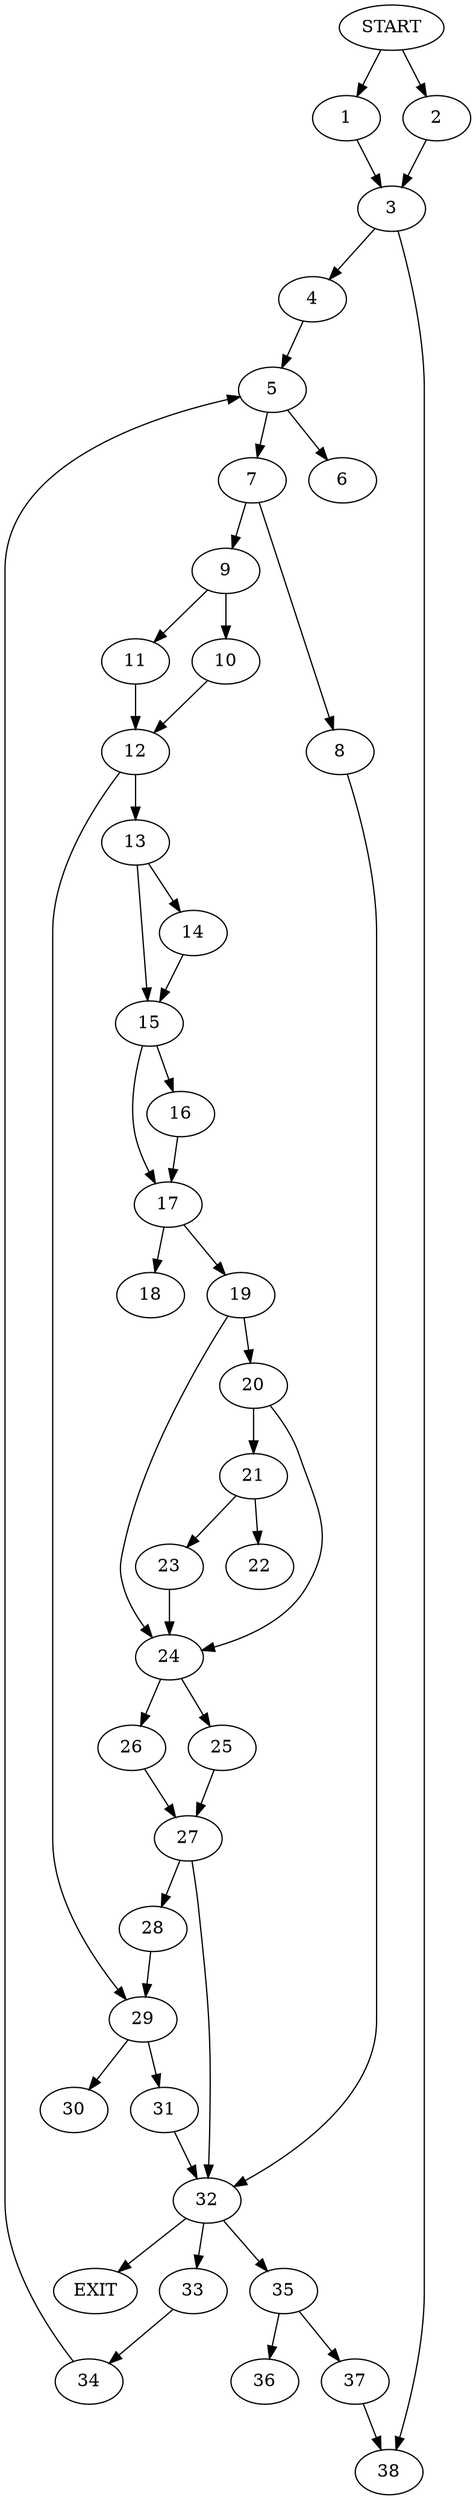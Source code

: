 digraph { 
0 [label="START"];
1;
2;
3;
4;
5;
6;
7;
8;
9;
10;
11;
12;
13;
14;
15;
16;
17;
18;
19;
20;
21;
22;
23;
24;
25;
26;
27;
28;
29;
30;
31;
32;
33;
34;
35;
36;
37;
38;
39[label="EXIT"];
0 -> 1;
0 -> 2;
1 -> 3;
2 -> 3;
3 -> 38;
3 -> 4;
4 -> 5;
5 -> 6;
5 -> 7;
7 -> 8;
7 -> 9;
8 -> 32;
9 -> 10;
9 -> 11;
10 -> 12;
11 -> 12;
12 -> 13;
12 -> 29;
13 -> 14;
13 -> 15;
14 -> 15;
15 -> 16;
15 -> 17;
16 -> 17;
17 -> 18;
17 -> 19;
19 -> 20;
19 -> 24;
20 -> 21;
20 -> 24;
21 -> 22;
21 -> 23;
23 -> 24;
24 -> 26;
24 -> 25;
25 -> 27;
26 -> 27;
27 -> 32;
27 -> 28;
28 -> 29;
29 -> 30;
29 -> 31;
31 -> 32;
32 -> 39;
32 -> 33;
32:s2 -> 35;
33 -> 34;
34 -> 5;
35 -> 36;
35 -> 37;
37 -> 38;
}